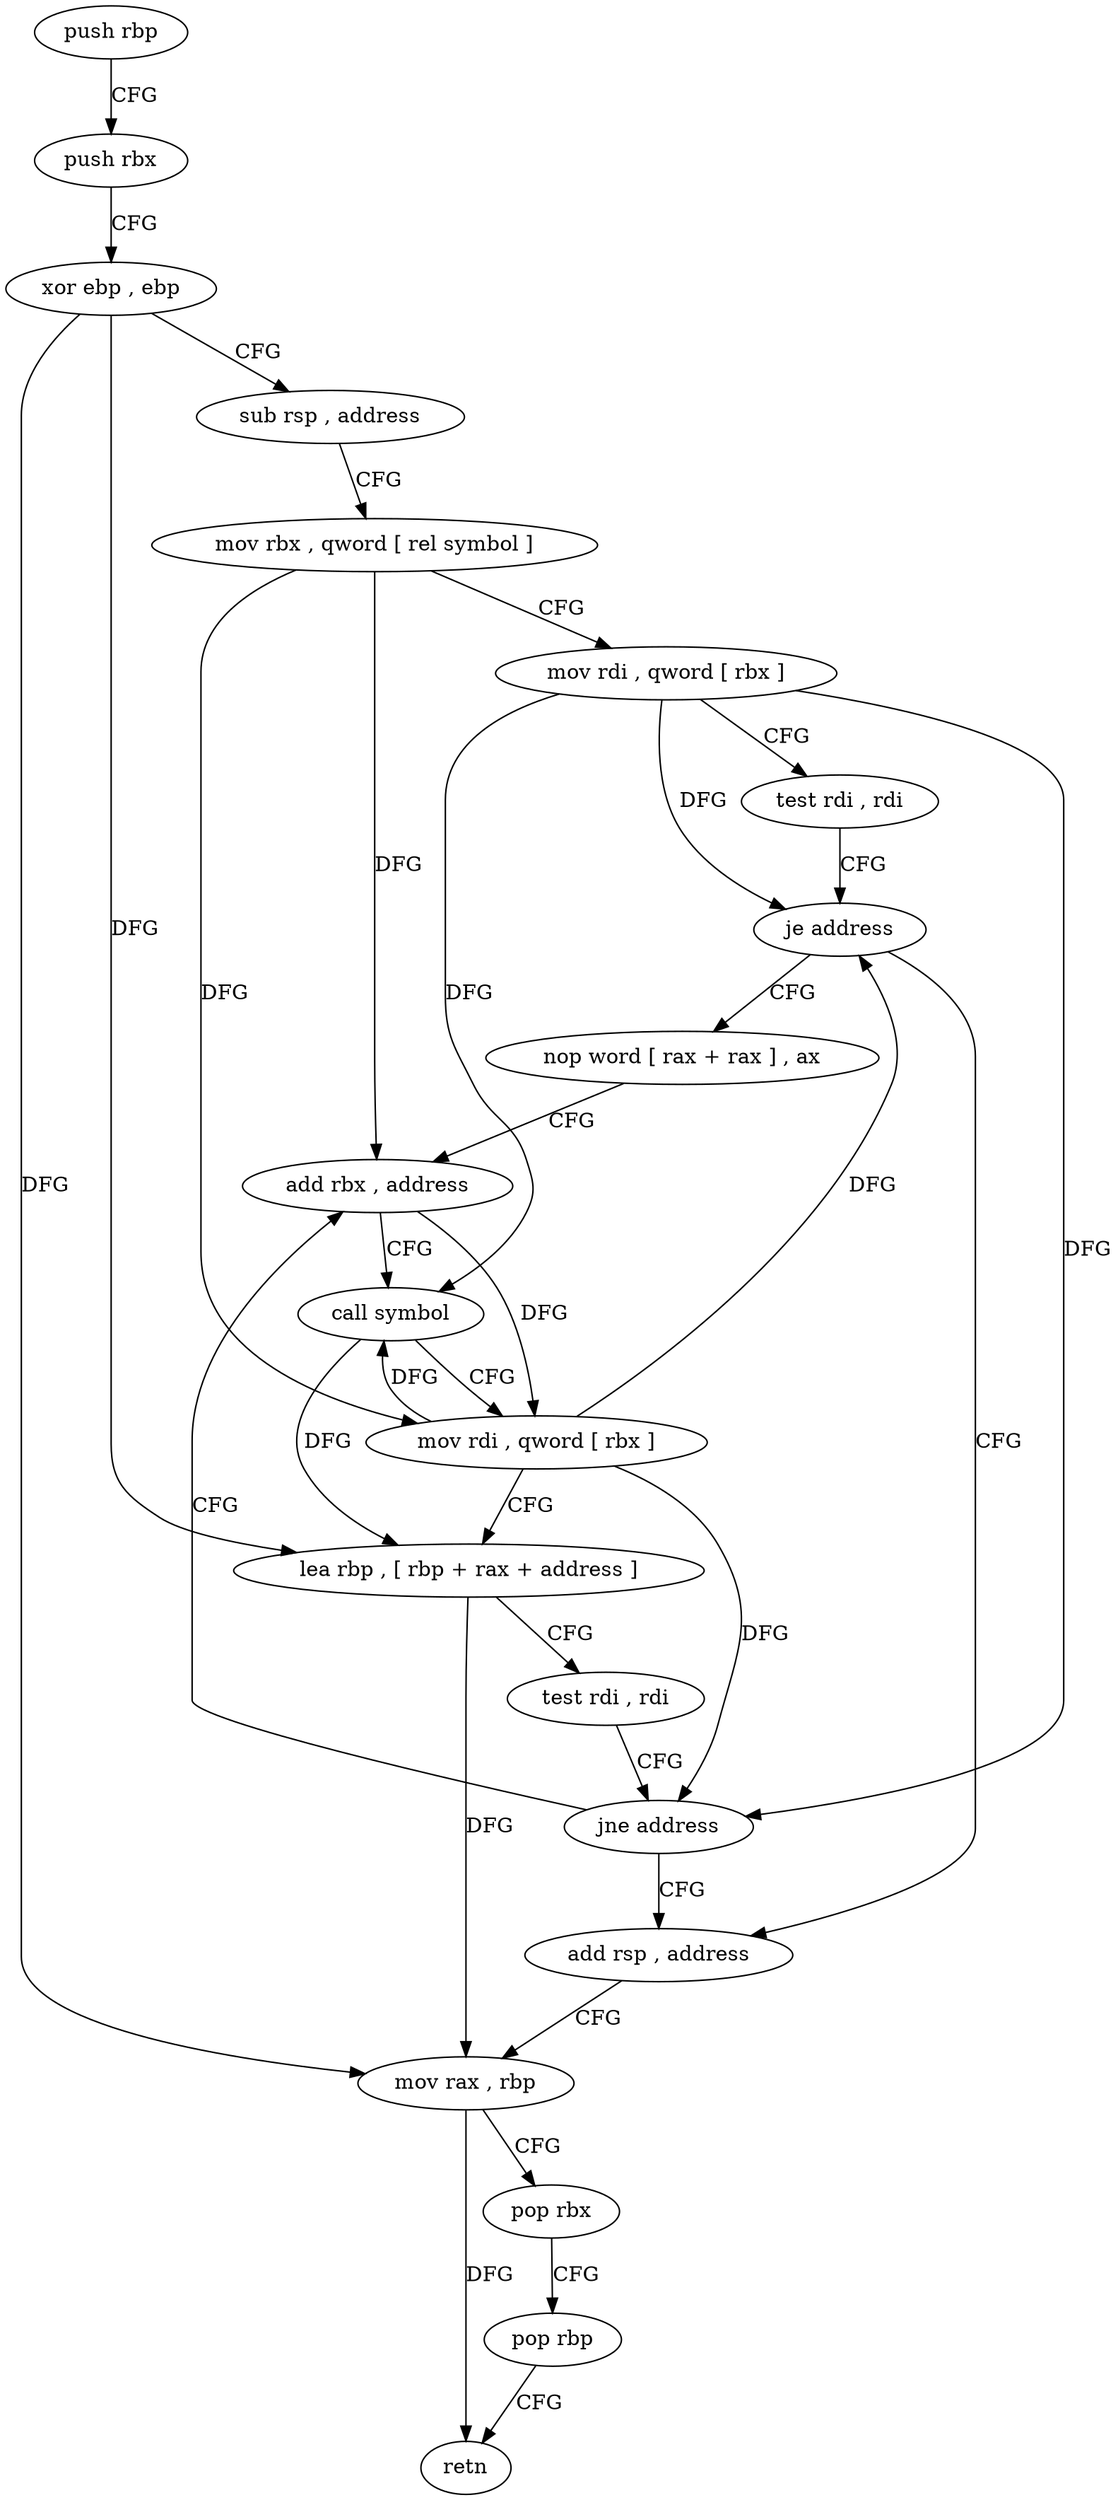 digraph "func" {
"4260192" [label = "push rbp" ]
"4260193" [label = "push rbx" ]
"4260194" [label = "xor ebp , ebp" ]
"4260196" [label = "sub rsp , address" ]
"4260200" [label = "mov rbx , qword [ rel symbol ]" ]
"4260207" [label = "mov rdi , qword [ rbx ]" ]
"4260210" [label = "test rdi , rdi" ]
"4260213" [label = "je address" ]
"4260246" [label = "add rsp , address" ]
"4260215" [label = "nop word [ rax + rax ] , ax" ]
"4260250" [label = "mov rax , rbp" ]
"4260253" [label = "pop rbx" ]
"4260254" [label = "pop rbp" ]
"4260255" [label = "retn" ]
"4260224" [label = "add rbx , address" ]
"4260228" [label = "call symbol" ]
"4260233" [label = "mov rdi , qword [ rbx ]" ]
"4260236" [label = "lea rbp , [ rbp + rax + address ]" ]
"4260241" [label = "test rdi , rdi" ]
"4260244" [label = "jne address" ]
"4260192" -> "4260193" [ label = "CFG" ]
"4260193" -> "4260194" [ label = "CFG" ]
"4260194" -> "4260196" [ label = "CFG" ]
"4260194" -> "4260250" [ label = "DFG" ]
"4260194" -> "4260236" [ label = "DFG" ]
"4260196" -> "4260200" [ label = "CFG" ]
"4260200" -> "4260207" [ label = "CFG" ]
"4260200" -> "4260224" [ label = "DFG" ]
"4260200" -> "4260233" [ label = "DFG" ]
"4260207" -> "4260210" [ label = "CFG" ]
"4260207" -> "4260213" [ label = "DFG" ]
"4260207" -> "4260228" [ label = "DFG" ]
"4260207" -> "4260244" [ label = "DFG" ]
"4260210" -> "4260213" [ label = "CFG" ]
"4260213" -> "4260246" [ label = "CFG" ]
"4260213" -> "4260215" [ label = "CFG" ]
"4260246" -> "4260250" [ label = "CFG" ]
"4260215" -> "4260224" [ label = "CFG" ]
"4260250" -> "4260253" [ label = "CFG" ]
"4260250" -> "4260255" [ label = "DFG" ]
"4260253" -> "4260254" [ label = "CFG" ]
"4260254" -> "4260255" [ label = "CFG" ]
"4260224" -> "4260228" [ label = "CFG" ]
"4260224" -> "4260233" [ label = "DFG" ]
"4260228" -> "4260233" [ label = "CFG" ]
"4260228" -> "4260236" [ label = "DFG" ]
"4260233" -> "4260236" [ label = "CFG" ]
"4260233" -> "4260213" [ label = "DFG" ]
"4260233" -> "4260228" [ label = "DFG" ]
"4260233" -> "4260244" [ label = "DFG" ]
"4260236" -> "4260241" [ label = "CFG" ]
"4260236" -> "4260250" [ label = "DFG" ]
"4260241" -> "4260244" [ label = "CFG" ]
"4260244" -> "4260224" [ label = "CFG" ]
"4260244" -> "4260246" [ label = "CFG" ]
}
